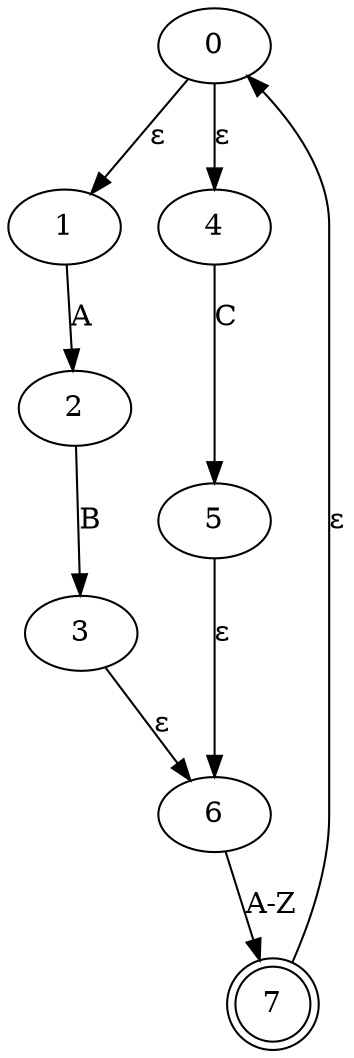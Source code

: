 digraph  {
0;
1;
4;
2;
3;
5;
6;
7 [shape=doublecircle];
0 -> 1  [key=0, label="ε"];
0 -> 4  [key=0, label="ε"];
1 -> 2  [key=0, label=A];
4 -> 5  [key=0, label=C];
2 -> 3  [key=0, label=B];
3 -> 6  [key=0, label="ε"];
5 -> 6  [key=0, label="ε"];
6 -> 7  [key=0, label="A-Z"];
7 -> 0  [key=0, label="ε"];
}
